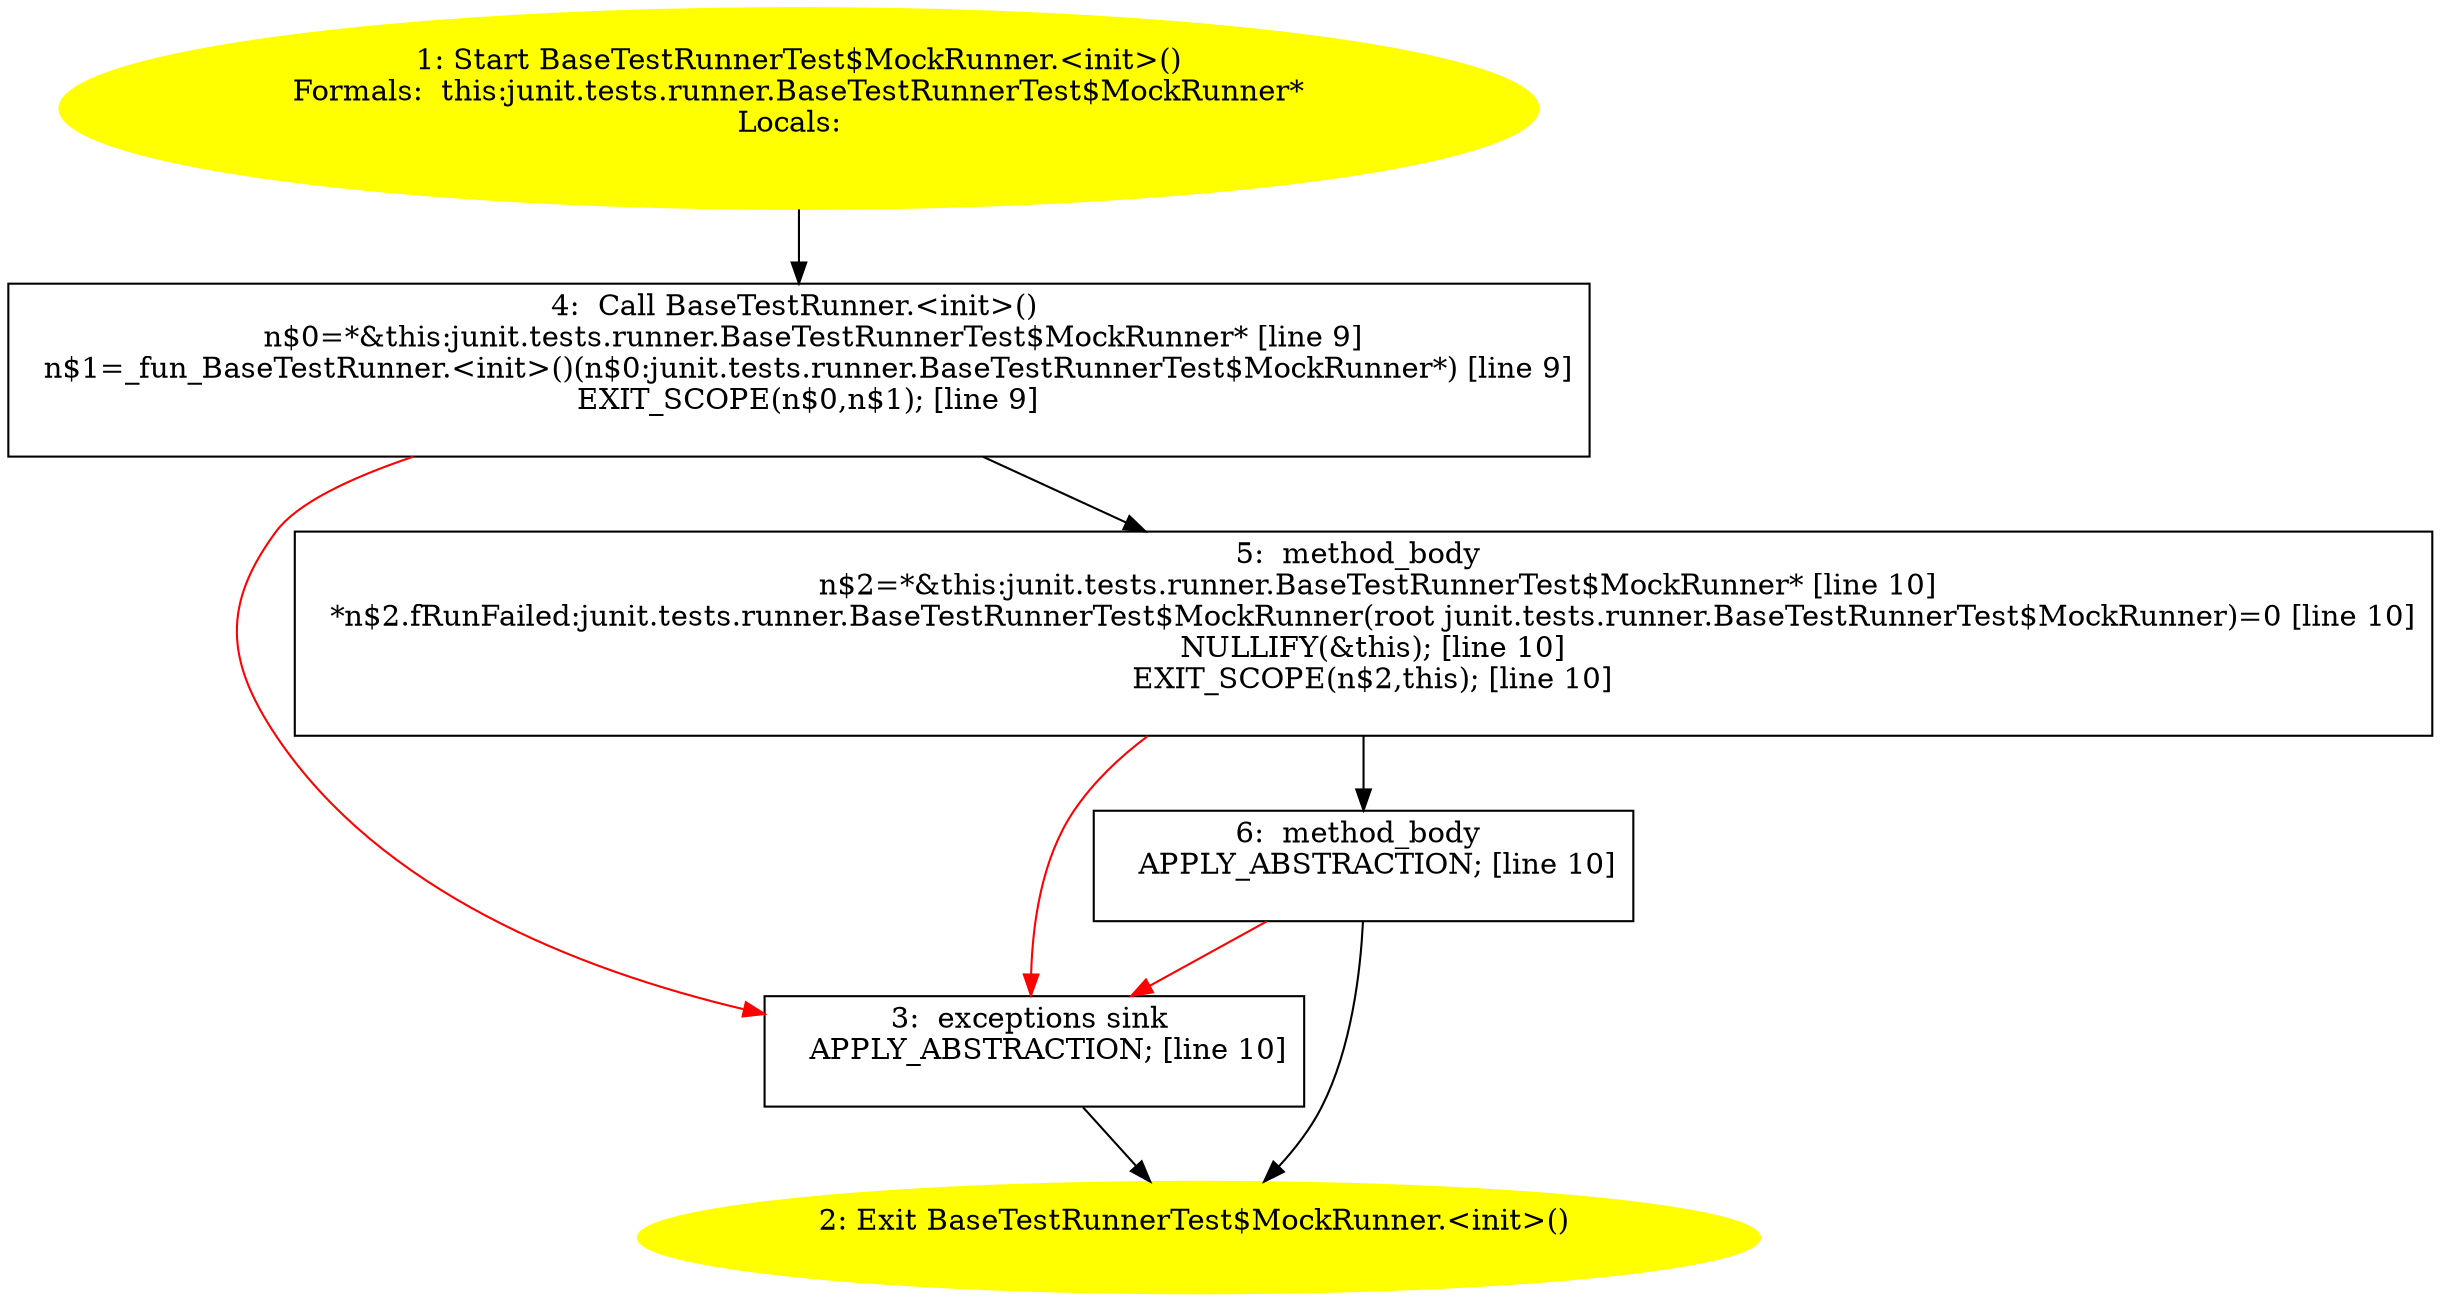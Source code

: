/* @generated */
digraph cfg {
"junit.tests.runner.BaseTestRunnerTest$MockRunner.<init>().0d391584226914f307fcde8b0631d300_1" [label="1: Start BaseTestRunnerTest$MockRunner.<init>()\nFormals:  this:junit.tests.runner.BaseTestRunnerTest$MockRunner*\nLocals:  \n  " color=yellow style=filled]
	

	 "junit.tests.runner.BaseTestRunnerTest$MockRunner.<init>().0d391584226914f307fcde8b0631d300_1" -> "junit.tests.runner.BaseTestRunnerTest$MockRunner.<init>().0d391584226914f307fcde8b0631d300_4" ;
"junit.tests.runner.BaseTestRunnerTest$MockRunner.<init>().0d391584226914f307fcde8b0631d300_2" [label="2: Exit BaseTestRunnerTest$MockRunner.<init>() \n  " color=yellow style=filled]
	

"junit.tests.runner.BaseTestRunnerTest$MockRunner.<init>().0d391584226914f307fcde8b0631d300_3" [label="3:  exceptions sink \n   APPLY_ABSTRACTION; [line 10]\n " shape="box"]
	

	 "junit.tests.runner.BaseTestRunnerTest$MockRunner.<init>().0d391584226914f307fcde8b0631d300_3" -> "junit.tests.runner.BaseTestRunnerTest$MockRunner.<init>().0d391584226914f307fcde8b0631d300_2" ;
"junit.tests.runner.BaseTestRunnerTest$MockRunner.<init>().0d391584226914f307fcde8b0631d300_4" [label="4:  Call BaseTestRunner.<init>() \n   n$0=*&this:junit.tests.runner.BaseTestRunnerTest$MockRunner* [line 9]\n  n$1=_fun_BaseTestRunner.<init>()(n$0:junit.tests.runner.BaseTestRunnerTest$MockRunner*) [line 9]\n  EXIT_SCOPE(n$0,n$1); [line 9]\n " shape="box"]
	

	 "junit.tests.runner.BaseTestRunnerTest$MockRunner.<init>().0d391584226914f307fcde8b0631d300_4" -> "junit.tests.runner.BaseTestRunnerTest$MockRunner.<init>().0d391584226914f307fcde8b0631d300_5" ;
	 "junit.tests.runner.BaseTestRunnerTest$MockRunner.<init>().0d391584226914f307fcde8b0631d300_4" -> "junit.tests.runner.BaseTestRunnerTest$MockRunner.<init>().0d391584226914f307fcde8b0631d300_3" [color="red" ];
"junit.tests.runner.BaseTestRunnerTest$MockRunner.<init>().0d391584226914f307fcde8b0631d300_5" [label="5:  method_body \n   n$2=*&this:junit.tests.runner.BaseTestRunnerTest$MockRunner* [line 10]\n  *n$2.fRunFailed:junit.tests.runner.BaseTestRunnerTest$MockRunner(root junit.tests.runner.BaseTestRunnerTest$MockRunner)=0 [line 10]\n  NULLIFY(&this); [line 10]\n  EXIT_SCOPE(n$2,this); [line 10]\n " shape="box"]
	

	 "junit.tests.runner.BaseTestRunnerTest$MockRunner.<init>().0d391584226914f307fcde8b0631d300_5" -> "junit.tests.runner.BaseTestRunnerTest$MockRunner.<init>().0d391584226914f307fcde8b0631d300_6" ;
	 "junit.tests.runner.BaseTestRunnerTest$MockRunner.<init>().0d391584226914f307fcde8b0631d300_5" -> "junit.tests.runner.BaseTestRunnerTest$MockRunner.<init>().0d391584226914f307fcde8b0631d300_3" [color="red" ];
"junit.tests.runner.BaseTestRunnerTest$MockRunner.<init>().0d391584226914f307fcde8b0631d300_6" [label="6:  method_body \n   APPLY_ABSTRACTION; [line 10]\n " shape="box"]
	

	 "junit.tests.runner.BaseTestRunnerTest$MockRunner.<init>().0d391584226914f307fcde8b0631d300_6" -> "junit.tests.runner.BaseTestRunnerTest$MockRunner.<init>().0d391584226914f307fcde8b0631d300_2" ;
	 "junit.tests.runner.BaseTestRunnerTest$MockRunner.<init>().0d391584226914f307fcde8b0631d300_6" -> "junit.tests.runner.BaseTestRunnerTest$MockRunner.<init>().0d391584226914f307fcde8b0631d300_3" [color="red" ];
}
